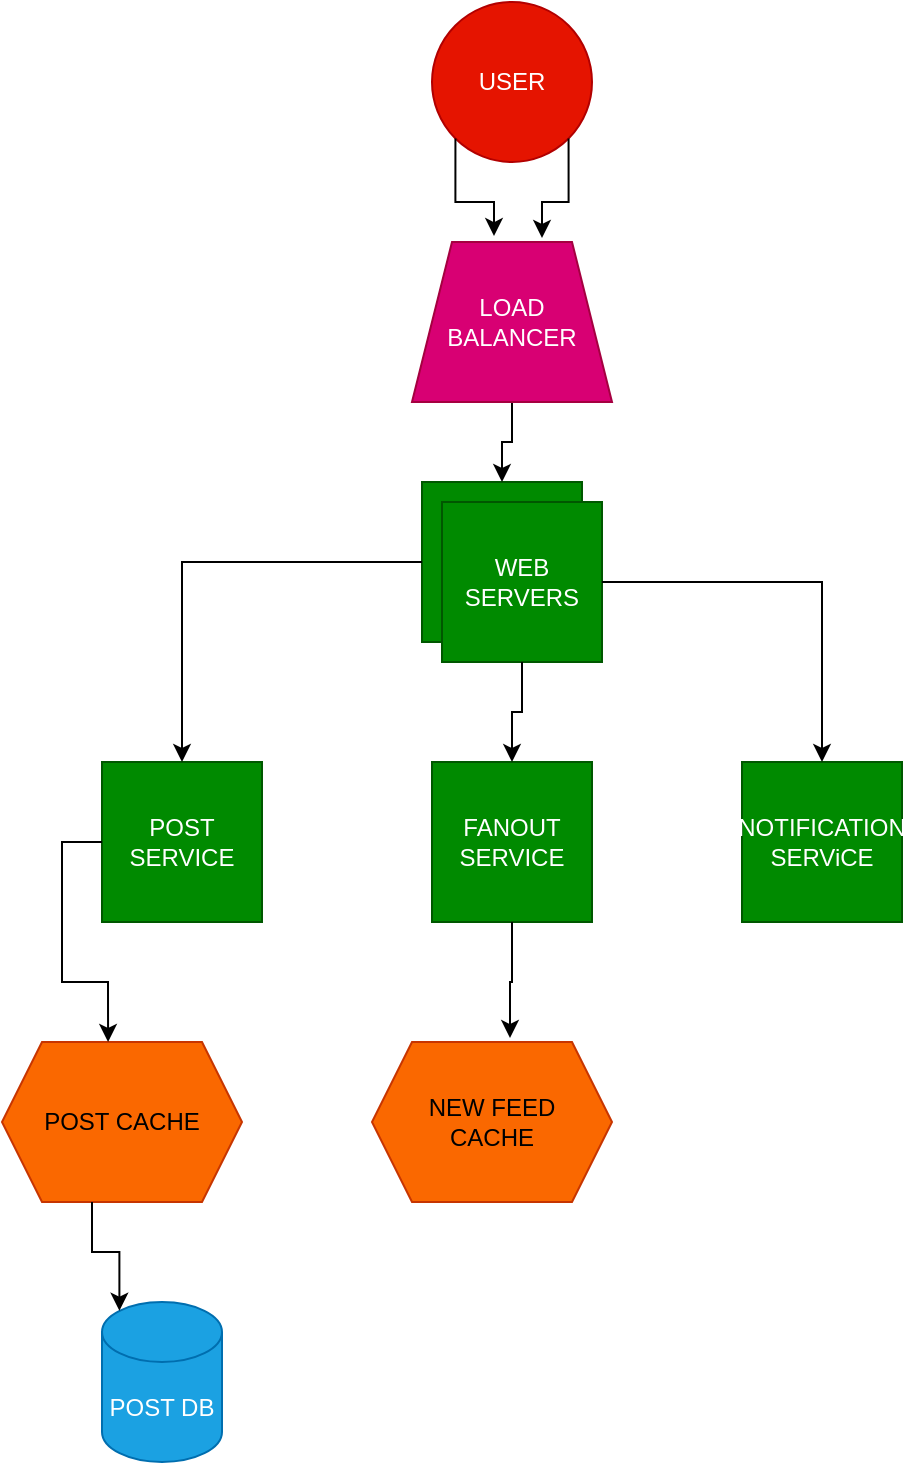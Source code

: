 <mxfile version="22.0.8" type="github">
  <diagram name="HIGH LEVEL" id="Tls5sQZd4lBuIDUPravg">
    <mxGraphModel dx="1961" dy="1136" grid="1" gridSize="10" guides="1" tooltips="1" connect="1" arrows="1" fold="1" page="1" pageScale="1" pageWidth="1600" pageHeight="900" math="0" shadow="0">
      <root>
        <mxCell id="0" />
        <mxCell id="1" parent="0" />
        <mxCell id="WF4QXtZYfQVOUF7775vI-1" value="USER" style="ellipse;whiteSpace=wrap;html=1;aspect=fixed;fillColor=#e51400;strokeColor=#B20000;fontColor=#ffffff;" vertex="1" parent="1">
          <mxGeometry x="605" y="40" width="80" height="80" as="geometry" />
        </mxCell>
        <mxCell id="WF4QXtZYfQVOUF7775vI-3" value="" style="group" vertex="1" connectable="0" parent="1">
          <mxGeometry x="600" y="280" width="90" height="90" as="geometry" />
        </mxCell>
        <mxCell id="WF4QXtZYfQVOUF7775vI-4" value="" style="whiteSpace=wrap;html=1;aspect=fixed;fillColor=#008a00;fontColor=#ffffff;strokeColor=#005700;" vertex="1" parent="WF4QXtZYfQVOUF7775vI-3">
          <mxGeometry width="80" height="80" as="geometry" />
        </mxCell>
        <mxCell id="WF4QXtZYfQVOUF7775vI-5" value="WEB SERVERS" style="whiteSpace=wrap;html=1;aspect=fixed;fillColor=#008a00;fontColor=#ffffff;strokeColor=#005700;" vertex="1" parent="WF4QXtZYfQVOUF7775vI-3">
          <mxGeometry x="10" y="10" width="80" height="80" as="geometry" />
        </mxCell>
        <mxCell id="WF4QXtZYfQVOUF7775vI-6" value="POST SERVICE" style="whiteSpace=wrap;html=1;aspect=fixed;fillColor=#008a00;fontColor=#ffffff;strokeColor=#005700;" vertex="1" parent="1">
          <mxGeometry x="440" y="420" width="80" height="80" as="geometry" />
        </mxCell>
        <mxCell id="WF4QXtZYfQVOUF7775vI-7" value="FANOUT&lt;br&gt;SERVICE" style="whiteSpace=wrap;html=1;aspect=fixed;fillColor=#008a00;fontColor=#ffffff;strokeColor=#005700;" vertex="1" parent="1">
          <mxGeometry x="605" y="420" width="80" height="80" as="geometry" />
        </mxCell>
        <mxCell id="WF4QXtZYfQVOUF7775vI-8" value="NOTIFICATION&lt;br&gt;SERViCE" style="whiteSpace=wrap;html=1;aspect=fixed;fillColor=#008a00;fontColor=#ffffff;strokeColor=#005700;" vertex="1" parent="1">
          <mxGeometry x="760" y="420" width="80" height="80" as="geometry" />
        </mxCell>
        <mxCell id="WF4QXtZYfQVOUF7775vI-12" style="edgeStyle=orthogonalEdgeStyle;rounded=0;orthogonalLoop=1;jettySize=auto;html=1;exitX=0.5;exitY=1;exitDx=0;exitDy=0;entryX=0.5;entryY=0;entryDx=0;entryDy=0;" edge="1" parent="1" source="WF4QXtZYfQVOUF7775vI-5" target="WF4QXtZYfQVOUF7775vI-7">
          <mxGeometry relative="1" as="geometry" />
        </mxCell>
        <mxCell id="WF4QXtZYfQVOUF7775vI-13" style="edgeStyle=orthogonalEdgeStyle;rounded=0;orthogonalLoop=1;jettySize=auto;html=1;exitX=0;exitY=0.5;exitDx=0;exitDy=0;entryX=0.5;entryY=0;entryDx=0;entryDy=0;" edge="1" parent="1" source="WF4QXtZYfQVOUF7775vI-4" target="WF4QXtZYfQVOUF7775vI-6">
          <mxGeometry relative="1" as="geometry" />
        </mxCell>
        <mxCell id="WF4QXtZYfQVOUF7775vI-14" style="edgeStyle=orthogonalEdgeStyle;rounded=0;orthogonalLoop=1;jettySize=auto;html=1;exitX=1;exitY=0.5;exitDx=0;exitDy=0;entryX=0.5;entryY=0;entryDx=0;entryDy=0;" edge="1" parent="1" source="WF4QXtZYfQVOUF7775vI-5" target="WF4QXtZYfQVOUF7775vI-8">
          <mxGeometry relative="1" as="geometry" />
        </mxCell>
        <mxCell id="WF4QXtZYfQVOUF7775vI-15" value="POST CACHE" style="shape=hexagon;perimeter=hexagonPerimeter2;whiteSpace=wrap;html=1;fixedSize=1;fillColor=#fa6800;fontColor=#000000;strokeColor=#C73500;" vertex="1" parent="1">
          <mxGeometry x="390" y="560" width="120" height="80" as="geometry" />
        </mxCell>
        <mxCell id="WF4QXtZYfQVOUF7775vI-16" value="POST DB" style="shape=cylinder3;whiteSpace=wrap;html=1;boundedLbl=1;backgroundOutline=1;size=15;fillColor=#1ba1e2;fontColor=#ffffff;strokeColor=#006EAF;" vertex="1" parent="1">
          <mxGeometry x="440" y="690" width="60" height="80" as="geometry" />
        </mxCell>
        <mxCell id="WF4QXtZYfQVOUF7775vI-17" value="NEW FEED &lt;br&gt;CACHE" style="shape=hexagon;perimeter=hexagonPerimeter2;whiteSpace=wrap;html=1;fixedSize=1;fillColor=#fa6800;fontColor=#000000;strokeColor=#C73500;" vertex="1" parent="1">
          <mxGeometry x="575" y="560" width="120" height="80" as="geometry" />
        </mxCell>
        <mxCell id="WF4QXtZYfQVOUF7775vI-18" style="edgeStyle=orthogonalEdgeStyle;rounded=0;orthogonalLoop=1;jettySize=auto;html=1;exitX=0;exitY=0.5;exitDx=0;exitDy=0;entryX=0.442;entryY=0;entryDx=0;entryDy=0;entryPerimeter=0;" edge="1" parent="1" source="WF4QXtZYfQVOUF7775vI-6" target="WF4QXtZYfQVOUF7775vI-15">
          <mxGeometry relative="1" as="geometry" />
        </mxCell>
        <mxCell id="WF4QXtZYfQVOUF7775vI-19" style="edgeStyle=orthogonalEdgeStyle;rounded=0;orthogonalLoop=1;jettySize=auto;html=1;exitX=0.375;exitY=1;exitDx=0;exitDy=0;entryX=0.145;entryY=0;entryDx=0;entryDy=4.35;entryPerimeter=0;" edge="1" parent="1" source="WF4QXtZYfQVOUF7775vI-15" target="WF4QXtZYfQVOUF7775vI-16">
          <mxGeometry relative="1" as="geometry" />
        </mxCell>
        <mxCell id="WF4QXtZYfQVOUF7775vI-20" style="edgeStyle=orthogonalEdgeStyle;rounded=0;orthogonalLoop=1;jettySize=auto;html=1;exitX=0.5;exitY=1;exitDx=0;exitDy=0;entryX=0.575;entryY=-0.025;entryDx=0;entryDy=0;entryPerimeter=0;" edge="1" parent="1" source="WF4QXtZYfQVOUF7775vI-7" target="WF4QXtZYfQVOUF7775vI-17">
          <mxGeometry relative="1" as="geometry" />
        </mxCell>
        <mxCell id="WF4QXtZYfQVOUF7775vI-27" style="edgeStyle=orthogonalEdgeStyle;rounded=0;orthogonalLoop=1;jettySize=auto;html=1;exitX=0.5;exitY=1;exitDx=0;exitDy=0;entryX=0.5;entryY=0;entryDx=0;entryDy=0;" edge="1" parent="1" source="WF4QXtZYfQVOUF7775vI-23" target="WF4QXtZYfQVOUF7775vI-4">
          <mxGeometry relative="1" as="geometry" />
        </mxCell>
        <mxCell id="WF4QXtZYfQVOUF7775vI-23" value="LOAD BALANCER" style="shape=trapezoid;perimeter=trapezoidPerimeter;whiteSpace=wrap;html=1;fixedSize=1;fillColor=#d80073;fontColor=#ffffff;strokeColor=#A50040;" vertex="1" parent="1">
          <mxGeometry x="595" y="160" width="100" height="80" as="geometry" />
        </mxCell>
        <mxCell id="WF4QXtZYfQVOUF7775vI-25" style="edgeStyle=orthogonalEdgeStyle;rounded=0;orthogonalLoop=1;jettySize=auto;html=1;exitX=0;exitY=1;exitDx=0;exitDy=0;entryX=0.41;entryY=-0.037;entryDx=0;entryDy=0;entryPerimeter=0;" edge="1" parent="1" source="WF4QXtZYfQVOUF7775vI-1" target="WF4QXtZYfQVOUF7775vI-23">
          <mxGeometry relative="1" as="geometry" />
        </mxCell>
        <mxCell id="WF4QXtZYfQVOUF7775vI-26" style="edgeStyle=orthogonalEdgeStyle;rounded=0;orthogonalLoop=1;jettySize=auto;html=1;exitX=1;exitY=1;exitDx=0;exitDy=0;entryX=0.65;entryY=-0.025;entryDx=0;entryDy=0;entryPerimeter=0;" edge="1" parent="1" source="WF4QXtZYfQVOUF7775vI-1" target="WF4QXtZYfQVOUF7775vI-23">
          <mxGeometry relative="1" as="geometry" />
        </mxCell>
      </root>
    </mxGraphModel>
  </diagram>
</mxfile>
